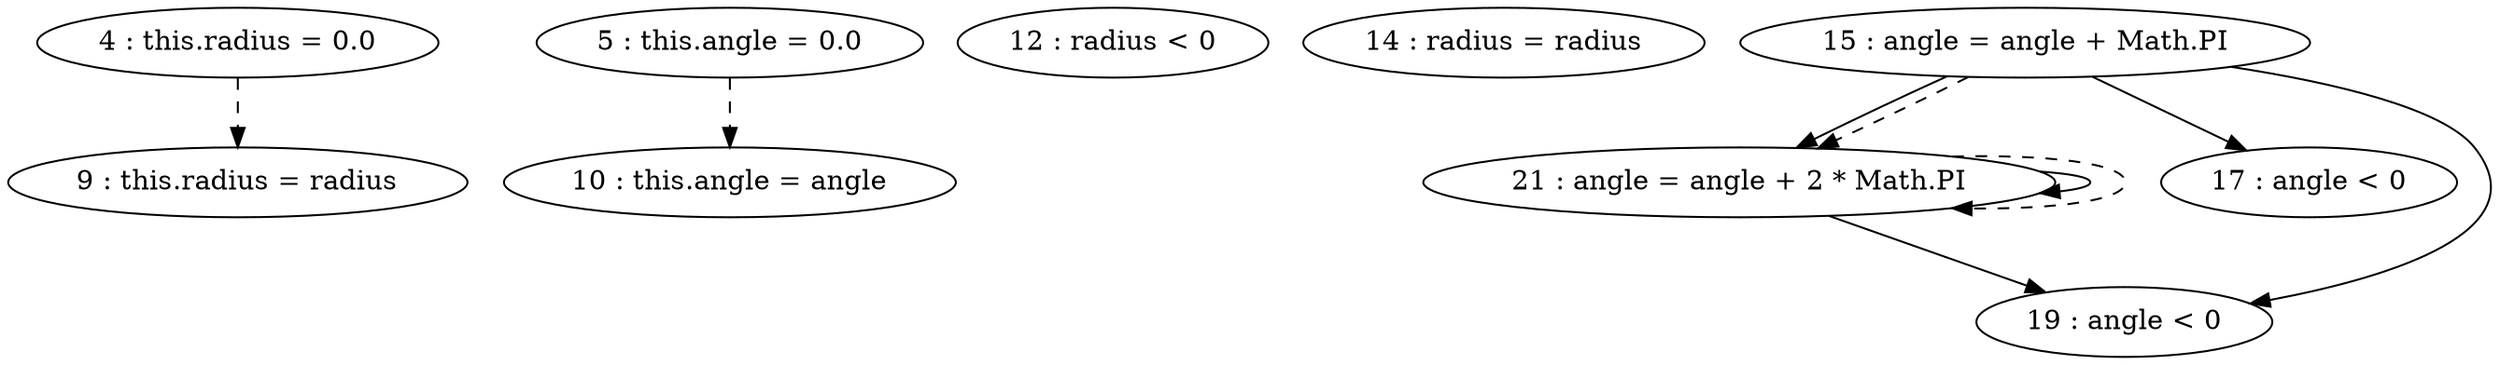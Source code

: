 digraph G {
"4 : this.radius = 0.0"
"4 : this.radius = 0.0" -> "9 : this.radius = radius" [style=dashed]
"5 : this.angle = 0.0"
"5 : this.angle = 0.0" -> "10 : this.angle = angle" [style=dashed]
"9 : this.radius = radius"
"10 : this.angle = angle"
"12 : radius < 0"
"14 : radius = radius"
"15 : angle = angle + Math.PI"
"15 : angle = angle + Math.PI" -> "21 : angle = angle + 2 * Math.PI"
"15 : angle = angle + Math.PI" -> "17 : angle < 0"
"15 : angle = angle + Math.PI" -> "19 : angle < 0"
"15 : angle = angle + Math.PI" -> "21 : angle = angle + 2 * Math.PI" [style=dashed]
"17 : angle < 0"
"19 : angle < 0"
"21 : angle = angle + 2 * Math.PI"
"21 : angle = angle + 2 * Math.PI" -> "21 : angle = angle + 2 * Math.PI"
"21 : angle = angle + 2 * Math.PI" -> "19 : angle < 0"
"21 : angle = angle + 2 * Math.PI" -> "21 : angle = angle + 2 * Math.PI" [style=dashed]
"19 : angle < 0"
}